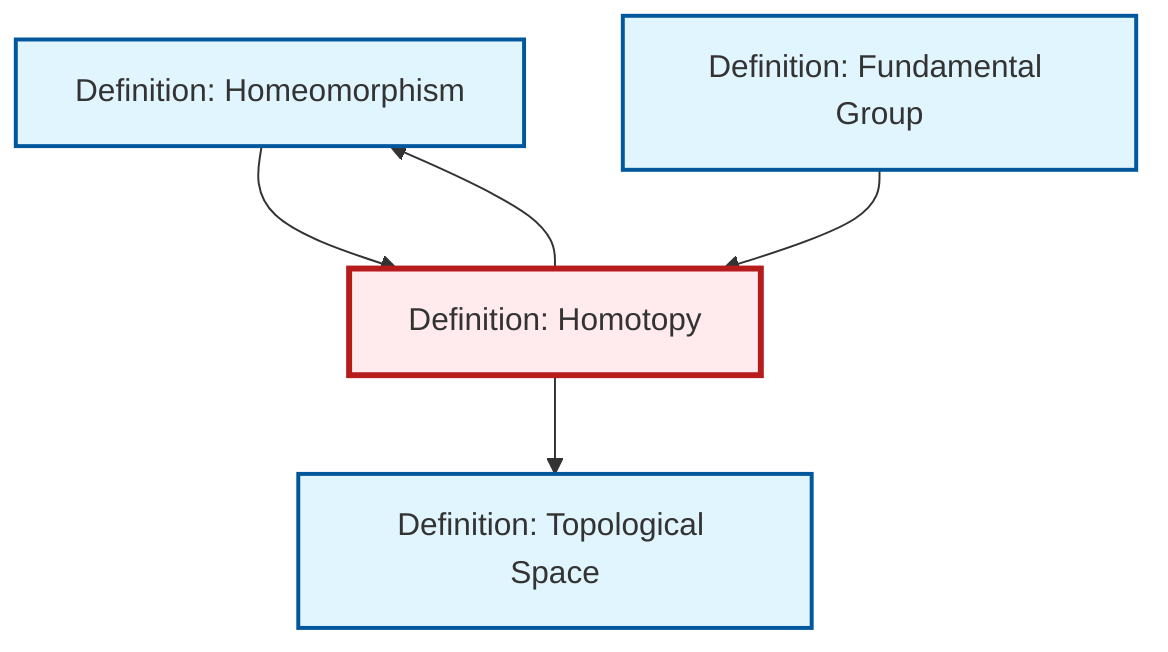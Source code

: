graph TD
    classDef definition fill:#e1f5fe,stroke:#01579b,stroke-width:2px
    classDef theorem fill:#f3e5f5,stroke:#4a148c,stroke-width:2px
    classDef axiom fill:#fff3e0,stroke:#e65100,stroke-width:2px
    classDef example fill:#e8f5e9,stroke:#1b5e20,stroke-width:2px
    classDef current fill:#ffebee,stroke:#b71c1c,stroke-width:3px
    def-homeomorphism["Definition: Homeomorphism"]:::definition
    def-fundamental-group["Definition: Fundamental Group"]:::definition
    def-homotopy["Definition: Homotopy"]:::definition
    def-topological-space["Definition: Topological Space"]:::definition
    def-homeomorphism --> def-homotopy
    def-fundamental-group --> def-homotopy
    def-homotopy --> def-homeomorphism
    def-homotopy --> def-topological-space
    class def-homotopy current